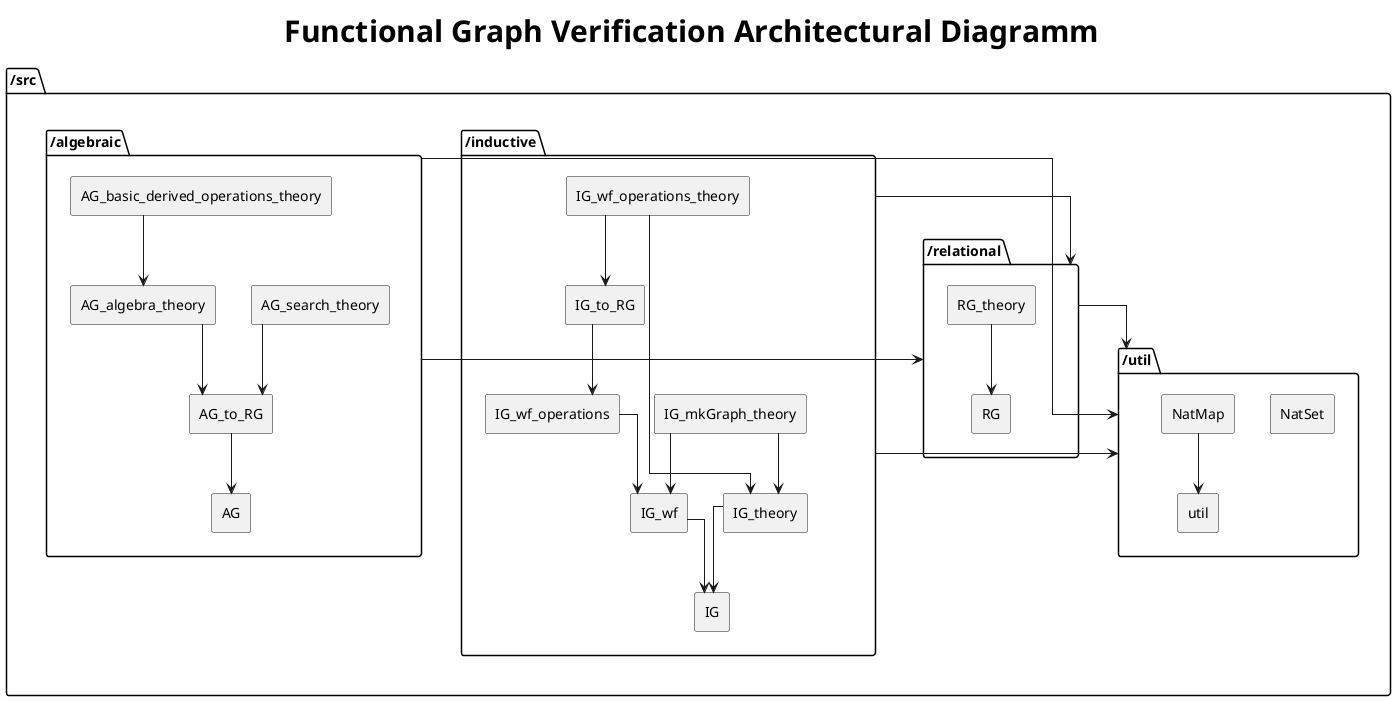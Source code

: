 @startuml UI

title <size:30><b>Functional Graph Verification Architectural Diagramm</b></size>

top to bottom direction

skinparam linetype ortho

package "/src" {







    package "/relational" {
        rectangle RG

        rectangle RG_theory
    }

    package "/util" {
        rectangle util

        rectangle NatSet

        rectangle NatMap
    }

            together {

            package "/inductive" {
            rectangle IG

            rectangle IG_wf

            rectangle IG_wf_operations

            rectangle IG_to_RG

            rectangle IG_theory

            rectangle IG_mkGraph_theory

            rectangle IG_wf_operations_theory

        }

        package "/algebraic" {

            rectangle AG

            rectangle AG_to_RG

            rectangle AG_algebra_theory

            rectangle AG_search_theory

            rectangle AG_basic_derived_operations_theory
        }
    }



}

"/inductive" --> "/util"
"/inductive" -d-> "/relational"
"/algebraic" --> "/util"
"/algebraic" -d-> "/relational"
"/relational" -d-> "/util"

NatMap --> util
' RG --> util
RG_theory --> RG

' IG --> NatMap
' IG --> NatSet


IG_wf --> IG


IG_wf_operations --> IG_wf

' IG_to_RG --> RG
IG_to_RG --> IG_wf_operations



' IG_theory --> RG_theory
IG_theory --> IG



' IG_mkGraph_theory --> RG

IG_mkGraph_theory --> IG_wf
IG_mkGraph_theory --> IG_theory



IG_wf_operations_theory --> IG_theory
IG_wf_operations_theory --> IG_to_RG

' AG --> NatSet

' AG_to_RG --> RG
AG_to_RG --> AG


' AG_algebra_theory --> RG_theory
AG_algebra_theory --> AG_to_RG


' AG_search_theory --> RG_theory
AG_search_theory --> AG_to_RG

AG_basic_derived_operations_theory --> AG_algebra_theory

@enduml